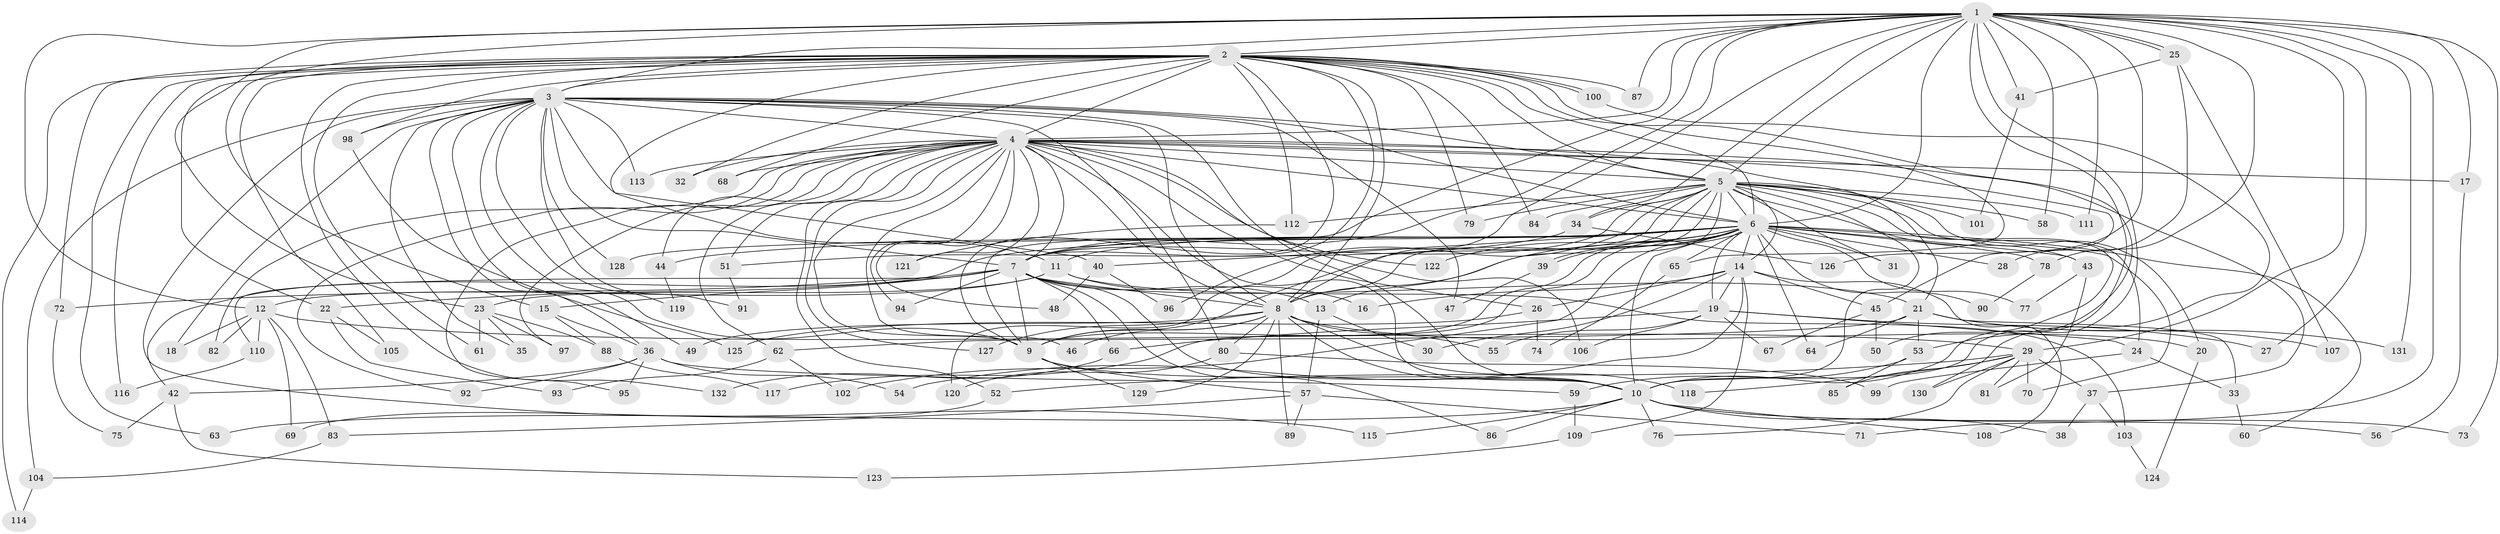 // coarse degree distribution, {27: 0.010101010101010102, 26: 0.010101010101010102, 23: 0.010101010101010102, 31: 0.010101010101010102, 24: 0.010101010101010102, 29: 0.010101010101010102, 17: 0.010101010101010102, 18: 0.010101010101010102, 14: 0.010101010101010102, 15: 0.010101010101010102, 6: 0.020202020202020204, 8: 0.010101010101010102, 4: 0.0707070707070707, 10: 0.020202020202020204, 3: 0.20202020202020202, 9: 0.020202020202020204, 5: 0.030303030303030304, 2: 0.5151515151515151, 7: 0.010101010101010102}
// Generated by graph-tools (version 1.1) at 2025/23/03/03/25 07:23:48]
// undirected, 132 vertices, 289 edges
graph export_dot {
graph [start="1"]
  node [color=gray90,style=filled];
  1;
  2;
  3;
  4;
  5;
  6;
  7;
  8;
  9;
  10;
  11;
  12;
  13;
  14;
  15;
  16;
  17;
  18;
  19;
  20;
  21;
  22;
  23;
  24;
  25;
  26;
  27;
  28;
  29;
  30;
  31;
  32;
  33;
  34;
  35;
  36;
  37;
  38;
  39;
  40;
  41;
  42;
  43;
  44;
  45;
  46;
  47;
  48;
  49;
  50;
  51;
  52;
  53;
  54;
  55;
  56;
  57;
  58;
  59;
  60;
  61;
  62;
  63;
  64;
  65;
  66;
  67;
  68;
  69;
  70;
  71;
  72;
  73;
  74;
  75;
  76;
  77;
  78;
  79;
  80;
  81;
  82;
  83;
  84;
  85;
  86;
  87;
  88;
  89;
  90;
  91;
  92;
  93;
  94;
  95;
  96;
  97;
  98;
  99;
  100;
  101;
  102;
  103;
  104;
  105;
  106;
  107;
  108;
  109;
  110;
  111;
  112;
  113;
  114;
  115;
  116;
  117;
  118;
  119;
  120;
  121;
  122;
  123;
  124;
  125;
  126;
  127;
  128;
  129;
  130;
  131;
  132;
  1 -- 2;
  1 -- 3;
  1 -- 4;
  1 -- 5;
  1 -- 6;
  1 -- 7;
  1 -- 8;
  1 -- 9;
  1 -- 10;
  1 -- 12;
  1 -- 15;
  1 -- 17;
  1 -- 23;
  1 -- 25;
  1 -- 25;
  1 -- 27;
  1 -- 29;
  1 -- 34;
  1 -- 41;
  1 -- 53;
  1 -- 58;
  1 -- 71;
  1 -- 73;
  1 -- 78;
  1 -- 87;
  1 -- 111;
  1 -- 126;
  1 -- 131;
  2 -- 3;
  2 -- 4;
  2 -- 5;
  2 -- 6;
  2 -- 7;
  2 -- 8;
  2 -- 9;
  2 -- 10;
  2 -- 11;
  2 -- 22;
  2 -- 32;
  2 -- 61;
  2 -- 63;
  2 -- 65;
  2 -- 68;
  2 -- 72;
  2 -- 79;
  2 -- 84;
  2 -- 87;
  2 -- 98;
  2 -- 100;
  2 -- 100;
  2 -- 105;
  2 -- 112;
  2 -- 114;
  2 -- 116;
  2 -- 132;
  3 -- 4;
  3 -- 5;
  3 -- 6;
  3 -- 7;
  3 -- 8;
  3 -- 9;
  3 -- 10;
  3 -- 18;
  3 -- 35;
  3 -- 36;
  3 -- 40;
  3 -- 47;
  3 -- 49;
  3 -- 80;
  3 -- 91;
  3 -- 98;
  3 -- 104;
  3 -- 113;
  3 -- 115;
  3 -- 119;
  3 -- 128;
  4 -- 5;
  4 -- 6;
  4 -- 7;
  4 -- 8;
  4 -- 9;
  4 -- 10;
  4 -- 17;
  4 -- 21;
  4 -- 26;
  4 -- 32;
  4 -- 37;
  4 -- 44;
  4 -- 45;
  4 -- 46;
  4 -- 48;
  4 -- 51;
  4 -- 52;
  4 -- 62;
  4 -- 68;
  4 -- 82;
  4 -- 92;
  4 -- 94;
  4 -- 95;
  4 -- 97;
  4 -- 106;
  4 -- 113;
  4 -- 121;
  4 -- 122;
  4 -- 127;
  5 -- 6;
  5 -- 7;
  5 -- 8;
  5 -- 9;
  5 -- 10;
  5 -- 13;
  5 -- 14;
  5 -- 20;
  5 -- 24;
  5 -- 31;
  5 -- 34;
  5 -- 43;
  5 -- 50;
  5 -- 58;
  5 -- 79;
  5 -- 84;
  5 -- 96;
  5 -- 101;
  5 -- 111;
  5 -- 112;
  5 -- 120;
  6 -- 7;
  6 -- 8;
  6 -- 9;
  6 -- 10;
  6 -- 11;
  6 -- 14;
  6 -- 19;
  6 -- 28;
  6 -- 31;
  6 -- 39;
  6 -- 39;
  6 -- 40;
  6 -- 42;
  6 -- 43;
  6 -- 44;
  6 -- 60;
  6 -- 64;
  6 -- 65;
  6 -- 70;
  6 -- 77;
  6 -- 78;
  6 -- 90;
  6 -- 102;
  6 -- 117;
  6 -- 122;
  6 -- 128;
  7 -- 8;
  7 -- 9;
  7 -- 10;
  7 -- 13;
  7 -- 15;
  7 -- 21;
  7 -- 22;
  7 -- 66;
  7 -- 72;
  7 -- 86;
  7 -- 94;
  7 -- 110;
  8 -- 9;
  8 -- 10;
  8 -- 20;
  8 -- 46;
  8 -- 49;
  8 -- 55;
  8 -- 80;
  8 -- 89;
  8 -- 118;
  8 -- 127;
  8 -- 129;
  9 -- 10;
  9 -- 57;
  9 -- 129;
  10 -- 38;
  10 -- 56;
  10 -- 63;
  10 -- 73;
  10 -- 76;
  10 -- 86;
  10 -- 108;
  10 -- 115;
  11 -- 12;
  11 -- 16;
  11 -- 23;
  11 -- 103;
  12 -- 18;
  12 -- 29;
  12 -- 69;
  12 -- 82;
  12 -- 83;
  12 -- 110;
  13 -- 30;
  13 -- 57;
  14 -- 16;
  14 -- 19;
  14 -- 26;
  14 -- 30;
  14 -- 45;
  14 -- 54;
  14 -- 108;
  14 -- 109;
  15 -- 36;
  15 -- 88;
  17 -- 56;
  19 -- 24;
  19 -- 27;
  19 -- 55;
  19 -- 66;
  19 -- 67;
  19 -- 106;
  20 -- 124;
  21 -- 33;
  21 -- 53;
  21 -- 62;
  21 -- 64;
  21 -- 107;
  21 -- 131;
  22 -- 93;
  22 -- 105;
  23 -- 35;
  23 -- 61;
  23 -- 88;
  23 -- 97;
  24 -- 33;
  24 -- 99;
  25 -- 28;
  25 -- 41;
  25 -- 107;
  26 -- 74;
  26 -- 125;
  29 -- 37;
  29 -- 52;
  29 -- 70;
  29 -- 76;
  29 -- 81;
  29 -- 85;
  29 -- 118;
  29 -- 130;
  33 -- 60;
  34 -- 51;
  34 -- 126;
  36 -- 42;
  36 -- 54;
  36 -- 59;
  36 -- 92;
  36 -- 95;
  37 -- 38;
  37 -- 103;
  39 -- 47;
  40 -- 48;
  40 -- 96;
  41 -- 101;
  42 -- 75;
  42 -- 123;
  43 -- 77;
  43 -- 81;
  44 -- 119;
  45 -- 50;
  45 -- 67;
  51 -- 91;
  52 -- 69;
  53 -- 59;
  53 -- 85;
  57 -- 71;
  57 -- 83;
  57 -- 89;
  59 -- 109;
  62 -- 93;
  62 -- 102;
  65 -- 74;
  66 -- 132;
  72 -- 75;
  78 -- 90;
  80 -- 99;
  80 -- 120;
  83 -- 104;
  88 -- 117;
  98 -- 125;
  100 -- 130;
  103 -- 124;
  104 -- 114;
  109 -- 123;
  110 -- 116;
  112 -- 121;
}
